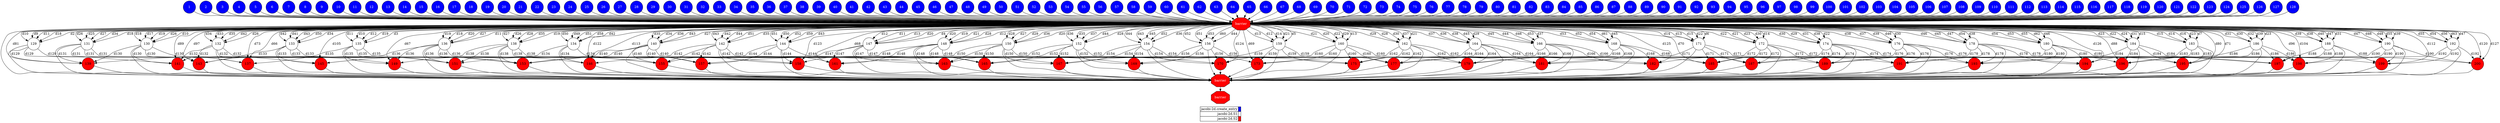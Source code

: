 digraph {
  rankdir=TB;
  labeljust="l";
  subgraph dependence_graph {
    ranksep=0.20;
    node[height=0.75];

1[shape=circle, style=filled fillcolor="#0000ff" fontcolor="#ffffff"];
2[shape=circle, style=filled fillcolor="#0000ff" fontcolor="#ffffff"];
3[shape=circle, style=filled fillcolor="#0000ff" fontcolor="#ffffff"];
4[shape=circle, style=filled fillcolor="#0000ff" fontcolor="#ffffff"];
5[shape=circle, style=filled fillcolor="#0000ff" fontcolor="#ffffff"];
6[shape=circle, style=filled fillcolor="#0000ff" fontcolor="#ffffff"];
7[shape=circle, style=filled fillcolor="#0000ff" fontcolor="#ffffff"];
8[shape=circle, style=filled fillcolor="#0000ff" fontcolor="#ffffff"];
9[shape=circle, style=filled fillcolor="#0000ff" fontcolor="#ffffff"];
10[shape=circle, style=filled fillcolor="#0000ff" fontcolor="#ffffff"];
11[shape=circle, style=filled fillcolor="#0000ff" fontcolor="#ffffff"];
12[shape=circle, style=filled fillcolor="#0000ff" fontcolor="#ffffff"];
13[shape=circle, style=filled fillcolor="#0000ff" fontcolor="#ffffff"];
14[shape=circle, style=filled fillcolor="#0000ff" fontcolor="#ffffff"];
15[shape=circle, style=filled fillcolor="#0000ff" fontcolor="#ffffff"];
16[shape=circle, style=filled fillcolor="#0000ff" fontcolor="#ffffff"];
17[shape=circle, style=filled fillcolor="#0000ff" fontcolor="#ffffff"];
18[shape=circle, style=filled fillcolor="#0000ff" fontcolor="#ffffff"];
19[shape=circle, style=filled fillcolor="#0000ff" fontcolor="#ffffff"];
20[shape=circle, style=filled fillcolor="#0000ff" fontcolor="#ffffff"];
21[shape=circle, style=filled fillcolor="#0000ff" fontcolor="#ffffff"];
22[shape=circle, style=filled fillcolor="#0000ff" fontcolor="#ffffff"];
23[shape=circle, style=filled fillcolor="#0000ff" fontcolor="#ffffff"];
24[shape=circle, style=filled fillcolor="#0000ff" fontcolor="#ffffff"];
25[shape=circle, style=filled fillcolor="#0000ff" fontcolor="#ffffff"];
26[shape=circle, style=filled fillcolor="#0000ff" fontcolor="#ffffff"];
27[shape=circle, style=filled fillcolor="#0000ff" fontcolor="#ffffff"];
28[shape=circle, style=filled fillcolor="#0000ff" fontcolor="#ffffff"];
29[shape=circle, style=filled fillcolor="#0000ff" fontcolor="#ffffff"];
30[shape=circle, style=filled fillcolor="#0000ff" fontcolor="#ffffff"];
31[shape=circle, style=filled fillcolor="#0000ff" fontcolor="#ffffff"];
32[shape=circle, style=filled fillcolor="#0000ff" fontcolor="#ffffff"];
33[shape=circle, style=filled fillcolor="#0000ff" fontcolor="#ffffff"];
34[shape=circle, style=filled fillcolor="#0000ff" fontcolor="#ffffff"];
35[shape=circle, style=filled fillcolor="#0000ff" fontcolor="#ffffff"];
36[shape=circle, style=filled fillcolor="#0000ff" fontcolor="#ffffff"];
37[shape=circle, style=filled fillcolor="#0000ff" fontcolor="#ffffff"];
38[shape=circle, style=filled fillcolor="#0000ff" fontcolor="#ffffff"];
39[shape=circle, style=filled fillcolor="#0000ff" fontcolor="#ffffff"];
40[shape=circle, style=filled fillcolor="#0000ff" fontcolor="#ffffff"];
41[shape=circle, style=filled fillcolor="#0000ff" fontcolor="#ffffff"];
42[shape=circle, style=filled fillcolor="#0000ff" fontcolor="#ffffff"];
43[shape=circle, style=filled fillcolor="#0000ff" fontcolor="#ffffff"];
44[shape=circle, style=filled fillcolor="#0000ff" fontcolor="#ffffff"];
45[shape=circle, style=filled fillcolor="#0000ff" fontcolor="#ffffff"];
46[shape=circle, style=filled fillcolor="#0000ff" fontcolor="#ffffff"];
47[shape=circle, style=filled fillcolor="#0000ff" fontcolor="#ffffff"];
48[shape=circle, style=filled fillcolor="#0000ff" fontcolor="#ffffff"];
49[shape=circle, style=filled fillcolor="#0000ff" fontcolor="#ffffff"];
50[shape=circle, style=filled fillcolor="#0000ff" fontcolor="#ffffff"];
51[shape=circle, style=filled fillcolor="#0000ff" fontcolor="#ffffff"];
52[shape=circle, style=filled fillcolor="#0000ff" fontcolor="#ffffff"];
53[shape=circle, style=filled fillcolor="#0000ff" fontcolor="#ffffff"];
54[shape=circle, style=filled fillcolor="#0000ff" fontcolor="#ffffff"];
55[shape=circle, style=filled fillcolor="#0000ff" fontcolor="#ffffff"];
56[shape=circle, style=filled fillcolor="#0000ff" fontcolor="#ffffff"];
57[shape=circle, style=filled fillcolor="#0000ff" fontcolor="#ffffff"];
58[shape=circle, style=filled fillcolor="#0000ff" fontcolor="#ffffff"];
59[shape=circle, style=filled fillcolor="#0000ff" fontcolor="#ffffff"];
60[shape=circle, style=filled fillcolor="#0000ff" fontcolor="#ffffff"];
61[shape=circle, style=filled fillcolor="#0000ff" fontcolor="#ffffff"];
62[shape=circle, style=filled fillcolor="#0000ff" fontcolor="#ffffff"];
63[shape=circle, style=filled fillcolor="#0000ff" fontcolor="#ffffff"];
64[shape=circle, style=filled fillcolor="#0000ff" fontcolor="#ffffff"];
65[shape=circle, style=filled fillcolor="#0000ff" fontcolor="#ffffff"];
66[shape=circle, style=filled fillcolor="#0000ff" fontcolor="#ffffff"];
67[shape=circle, style=filled fillcolor="#0000ff" fontcolor="#ffffff"];
68[shape=circle, style=filled fillcolor="#0000ff" fontcolor="#ffffff"];
69[shape=circle, style=filled fillcolor="#0000ff" fontcolor="#ffffff"];
70[shape=circle, style=filled fillcolor="#0000ff" fontcolor="#ffffff"];
71[shape=circle, style=filled fillcolor="#0000ff" fontcolor="#ffffff"];
72[shape=circle, style=filled fillcolor="#0000ff" fontcolor="#ffffff"];
73[shape=circle, style=filled fillcolor="#0000ff" fontcolor="#ffffff"];
74[shape=circle, style=filled fillcolor="#0000ff" fontcolor="#ffffff"];
75[shape=circle, style=filled fillcolor="#0000ff" fontcolor="#ffffff"];
76[shape=circle, style=filled fillcolor="#0000ff" fontcolor="#ffffff"];
77[shape=circle, style=filled fillcolor="#0000ff" fontcolor="#ffffff"];
78[shape=circle, style=filled fillcolor="#0000ff" fontcolor="#ffffff"];
79[shape=circle, style=filled fillcolor="#0000ff" fontcolor="#ffffff"];
80[shape=circle, style=filled fillcolor="#0000ff" fontcolor="#ffffff"];
81[shape=circle, style=filled fillcolor="#0000ff" fontcolor="#ffffff"];
82[shape=circle, style=filled fillcolor="#0000ff" fontcolor="#ffffff"];
83[shape=circle, style=filled fillcolor="#0000ff" fontcolor="#ffffff"];
84[shape=circle, style=filled fillcolor="#0000ff" fontcolor="#ffffff"];
85[shape=circle, style=filled fillcolor="#0000ff" fontcolor="#ffffff"];
86[shape=circle, style=filled fillcolor="#0000ff" fontcolor="#ffffff"];
87[shape=circle, style=filled fillcolor="#0000ff" fontcolor="#ffffff"];
88[shape=circle, style=filled fillcolor="#0000ff" fontcolor="#ffffff"];
89[shape=circle, style=filled fillcolor="#0000ff" fontcolor="#ffffff"];
90[shape=circle, style=filled fillcolor="#0000ff" fontcolor="#ffffff"];
91[shape=circle, style=filled fillcolor="#0000ff" fontcolor="#ffffff"];
92[shape=circle, style=filled fillcolor="#0000ff" fontcolor="#ffffff"];
93[shape=circle, style=filled fillcolor="#0000ff" fontcolor="#ffffff"];
94[shape=circle, style=filled fillcolor="#0000ff" fontcolor="#ffffff"];
95[shape=circle, style=filled fillcolor="#0000ff" fontcolor="#ffffff"];
96[shape=circle, style=filled fillcolor="#0000ff" fontcolor="#ffffff"];
97[shape=circle, style=filled fillcolor="#0000ff" fontcolor="#ffffff"];
98[shape=circle, style=filled fillcolor="#0000ff" fontcolor="#ffffff"];
99[shape=circle, style=filled fillcolor="#0000ff" fontcolor="#ffffff"];
100[shape=circle, style=filled fillcolor="#0000ff" fontcolor="#ffffff"];
101[shape=circle, style=filled fillcolor="#0000ff" fontcolor="#ffffff"];
102[shape=circle, style=filled fillcolor="#0000ff" fontcolor="#ffffff"];
103[shape=circle, style=filled fillcolor="#0000ff" fontcolor="#ffffff"];
104[shape=circle, style=filled fillcolor="#0000ff" fontcolor="#ffffff"];
105[shape=circle, style=filled fillcolor="#0000ff" fontcolor="#ffffff"];
106[shape=circle, style=filled fillcolor="#0000ff" fontcolor="#ffffff"];
107[shape=circle, style=filled fillcolor="#0000ff" fontcolor="#ffffff"];
108[shape=circle, style=filled fillcolor="#0000ff" fontcolor="#ffffff"];
109[shape=circle, style=filled fillcolor="#0000ff" fontcolor="#ffffff"];
110[shape=circle, style=filled fillcolor="#0000ff" fontcolor="#ffffff"];
111[shape=circle, style=filled fillcolor="#0000ff" fontcolor="#ffffff"];
112[shape=circle, style=filled fillcolor="#0000ff" fontcolor="#ffffff"];
113[shape=circle, style=filled fillcolor="#0000ff" fontcolor="#ffffff"];
114[shape=circle, style=filled fillcolor="#0000ff" fontcolor="#ffffff"];
115[shape=circle, style=filled fillcolor="#0000ff" fontcolor="#ffffff"];
116[shape=circle, style=filled fillcolor="#0000ff" fontcolor="#ffffff"];
117[shape=circle, style=filled fillcolor="#0000ff" fontcolor="#ffffff"];
118[shape=circle, style=filled fillcolor="#0000ff" fontcolor="#ffffff"];
119[shape=circle, style=filled fillcolor="#0000ff" fontcolor="#ffffff"];
120[shape=circle, style=filled fillcolor="#0000ff" fontcolor="#ffffff"];
121[shape=circle, style=filled fillcolor="#0000ff" fontcolor="#ffffff"];
122[shape=circle, style=filled fillcolor="#0000ff" fontcolor="#ffffff"];
123[shape=circle, style=filled fillcolor="#0000ff" fontcolor="#ffffff"];
124[shape=circle, style=filled fillcolor="#0000ff" fontcolor="#ffffff"];
125[shape=circle, style=filled fillcolor="#0000ff" fontcolor="#ffffff"];
126[shape=circle, style=filled fillcolor="#0000ff" fontcolor="#ffffff"];
127[shape=circle, style=filled fillcolor="#0000ff" fontcolor="#ffffff"];
128[shape=circle, style=filled fillcolor="#0000ff" fontcolor="#ffffff"];
Synchro1[label="barrier", shape=octagon, style=filled fillcolor="#ff0000" fontcolor="#FFFFFF"];
69 -> Synchro1;
104 -> Synchro1;
76 -> Synchro1;
9 -> Synchro1;
51 -> Synchro1;
77 -> Synchro1;
108 -> Synchro1;
40 -> Synchro1;
95 -> Synchro1;
5 -> Synchro1;
68 -> Synchro1;
26 -> Synchro1;
84 -> Synchro1;
113 -> Synchro1;
81 -> Synchro1;
55 -> Synchro1;
2 -> Synchro1;
50 -> Synchro1;
49 -> Synchro1;
102 -> Synchro1;
115 -> Synchro1;
22 -> Synchro1;
99 -> Synchro1;
128 -> Synchro1;
64 -> Synchro1;
70 -> Synchro1;
35 -> Synchro1;
4 -> Synchro1;
27 -> Synchro1;
112 -> Synchro1;
82 -> Synchro1;
14 -> Synchro1;
46 -> Synchro1;
79 -> Synchro1;
39 -> Synchro1;
100 -> Synchro1;
119 -> Synchro1;
72 -> Synchro1;
93 -> Synchro1;
54 -> Synchro1;
103 -> Synchro1;
21 -> Synchro1;
56 -> Synchro1;
92 -> Synchro1;
36 -> Synchro1;
7 -> Synchro1;
25 -> Synchro1;
90 -> Synchro1;
120 -> Synchro1;
31 -> Synchro1;
38 -> Synchro1;
59 -> Synchro1;
78 -> Synchro1;
17 -> Synchro1;
121 -> Synchro1;
71 -> Synchro1;
3 -> Synchro1;
23 -> Synchro1;
12 -> Synchro1;
1 -> Synchro1;
6 -> Synchro1;
61 -> Synchro1;
125 -> Synchro1;
48 -> Synchro1;
86 -> Synchro1;
16 -> Synchro1;
45 -> Synchro1;
37 -> Synchro1;
28 -> Synchro1;
111 -> Synchro1;
57 -> Synchro1;
11 -> Synchro1;
118 -> Synchro1;
60 -> Synchro1;
20 -> Synchro1;
98 -> Synchro1;
123 -> Synchro1;
42 -> Synchro1;
105 -> Synchro1;
62 -> Synchro1;
124 -> Synchro1;
58 -> Synchro1;
44 -> Synchro1;
19 -> Synchro1;
33 -> Synchro1;
43 -> Synchro1;
107 -> Synchro1;
126 -> Synchro1;
63 -> Synchro1;
30 -> Synchro1;
75 -> Synchro1;
97 -> Synchro1;
13 -> Synchro1;
41 -> Synchro1;
66 -> Synchro1;
85 -> Synchro1;
73 -> Synchro1;
106 -> Synchro1;
89 -> Synchro1;
18 -> Synchro1;
15 -> Synchro1;
29 -> Synchro1;
80 -> Synchro1;
91 -> Synchro1;
24 -> Synchro1;
47 -> Synchro1;
32 -> Synchro1;
116 -> Synchro1;
34 -> Synchro1;
88 -> Synchro1;
67 -> Synchro1;
109 -> Synchro1;
87 -> Synchro1;
117 -> Synchro1;
122 -> Synchro1;
127 -> Synchro1;
83 -> Synchro1;
101 -> Synchro1;
96 -> Synchro1;
53 -> Synchro1;
52 -> Synchro1;
10 -> Synchro1;
110 -> Synchro1;
74 -> Synchro1;
65 -> Synchro1;
114 -> Synchro1;
94 -> Synchro1;
8 -> Synchro1;
129[shape=circle, style=filled fillcolor="#ffffff" fontcolor="#000000"];
Synchro1 -> 129[ label="d10" ];
Synchro1 -> 129[ label="d9" ];
Synchro1 -> 129[ label="d11" ];
Synchro1 -> 129[ label="d18" ];
Synchro1 -> 129[ label="d2" ];
130[shape=circle, style=filled fillcolor="#ffffff" fontcolor="#000000"];
Synchro1 -> 130[ label="d18" ];
Synchro1 -> 130[ label="d17" ];
Synchro1 -> 130[ label="d19" ];
Synchro1 -> 130[ label="d26" ];
Synchro1 -> 130[ label="d10" ];
131[shape=circle, style=filled fillcolor="#ffffff" fontcolor="#000000"];
Synchro1 -> 131[ label="d26" ];
Synchro1 -> 131[ label="d25" ];
Synchro1 -> 131[ label="d27" ];
Synchro1 -> 131[ label="d34" ];
Synchro1 -> 131[ label="d18" ];
132[shape=circle, style=filled fillcolor="#ffffff" fontcolor="#000000"];
Synchro1 -> 132[ label="d34" ];
Synchro1 -> 132[ label="d33" ];
Synchro1 -> 132[ label="d35" ];
Synchro1 -> 132[ label="d42" ];
Synchro1 -> 132[ label="d26" ];
133[shape=circle, style=filled fillcolor="#ffffff" fontcolor="#000000"];
Synchro1 -> 133[ label="d42" ];
Synchro1 -> 133[ label="d41" ];
Synchro1 -> 133[ label="d43" ];
Synchro1 -> 133[ label="d50" ];
Synchro1 -> 133[ label="d34" ];
134[shape=circle, style=filled fillcolor="#ffffff" fontcolor="#000000"];
Synchro1 -> 134[ label="d50" ];
Synchro1 -> 134[ label="d49" ];
Synchro1 -> 134[ label="d51" ];
Synchro1 -> 134[ label="d58" ];
Synchro1 -> 134[ label="d42" ];
135[shape=circle, style=filled fillcolor="#ffffff" fontcolor="#000000"];
Synchro1 -> 135[ label="d11" ];
Synchro1 -> 135[ label="d10" ];
Synchro1 -> 135[ label="d12" ];
Synchro1 -> 135[ label="d19" ];
Synchro1 -> 135[ label="d3" ];
136[shape=circle, style=filled fillcolor="#ffffff" fontcolor="#000000"];
Synchro1 -> 136[ label="d19" ];
Synchro1 -> 136[ label="d18" ];
Synchro1 -> 136[ label="d20" ];
Synchro1 -> 136[ label="d27" ];
Synchro1 -> 136[ label="d11" ];
137[shape=circle, style=filled fillcolor="#ff0000" fontcolor="#000000"];
129 -> 137[ label="d129" ];
Synchro1 -> 137[ label="d73" ];
135 -> 137[ label="d135" ];
130 -> 137[ label="d130" ];
Synchro1 -> 137[ label="d66" ];
138[shape=circle, style=filled fillcolor="#ffffff" fontcolor="#000000"];
Synchro1 -> 138[ label="d27" ];
Synchro1 -> 138[ label="d26" ];
Synchro1 -> 138[ label="d28" ];
Synchro1 -> 138[ label="d35" ];
Synchro1 -> 138[ label="d19" ];
139[shape=circle, style=filled fillcolor="#ff0000" fontcolor="#000000"];
130 -> 139[ label="d130" ];
Synchro1 -> 139[ label="d81" ];
136 -> 139[ label="d136" ];
131 -> 139[ label="d131" ];
129 -> 139[ label="d129" ];
140[shape=circle, style=filled fillcolor="#ffffff" fontcolor="#000000"];
Synchro1 -> 140[ label="d35" ];
Synchro1 -> 140[ label="d34" ];
Synchro1 -> 140[ label="d36" ];
Synchro1 -> 140[ label="d43" ];
Synchro1 -> 140[ label="d27" ];
141[shape=circle, style=filled fillcolor="#ff0000" fontcolor="#000000"];
131 -> 141[ label="d131" ];
Synchro1 -> 141[ label="d89" ];
138 -> 141[ label="d138" ];
132 -> 141[ label="d132" ];
130 -> 141[ label="d130" ];
142[shape=circle, style=filled fillcolor="#ffffff" fontcolor="#000000"];
Synchro1 -> 142[ label="d43" ];
Synchro1 -> 142[ label="d42" ];
Synchro1 -> 142[ label="d44" ];
Synchro1 -> 142[ label="d51" ];
Synchro1 -> 142[ label="d35" ];
143[shape=circle, style=filled fillcolor="#ff0000" fontcolor="#000000"];
132 -> 143[ label="d132" ];
Synchro1 -> 143[ label="d97" ];
140 -> 143[ label="d140" ];
133 -> 143[ label="d133" ];
131 -> 143[ label="d131" ];
144[shape=circle, style=filled fillcolor="#ffffff" fontcolor="#000000"];
Synchro1 -> 144[ label="d51" ];
Synchro1 -> 144[ label="d50" ];
Synchro1 -> 144[ label="d52" ];
Synchro1 -> 144[ label="d59" ];
Synchro1 -> 144[ label="d43" ];
145[shape=circle, style=filled fillcolor="#ff0000" fontcolor="#000000"];
133 -> 145[ label="d133" ];
Synchro1 -> 145[ label="d105" ];
142 -> 145[ label="d142" ];
134 -> 145[ label="d134" ];
132 -> 145[ label="d132" ];
146[shape=circle, style=filled fillcolor="#ff0000" fontcolor="#000000"];
134 -> 146[ label="d134" ];
Synchro1 -> 146[ label="d113" ];
144 -> 146[ label="d144" ];
Synchro1 -> 146[ label="d122" ];
133 -> 146[ label="d133" ];
147[shape=circle, style=filled fillcolor="#ffffff" fontcolor="#000000"];
Synchro1 -> 147[ label="d12" ];
Synchro1 -> 147[ label="d11" ];
Synchro1 -> 147[ label="d13" ];
Synchro1 -> 147[ label="d20" ];
Synchro1 -> 147[ label="d4" ];
148[shape=circle, style=filled fillcolor="#ffffff" fontcolor="#000000"];
Synchro1 -> 148[ label="d20" ];
Synchro1 -> 148[ label="d19" ];
Synchro1 -> 148[ label="d21" ];
Synchro1 -> 148[ label="d28" ];
Synchro1 -> 148[ label="d12" ];
149[shape=circle, style=filled fillcolor="#ff0000" fontcolor="#000000"];
135 -> 149[ label="d135" ];
129 -> 149[ label="d129" ];
147 -> 149[ label="d147" ];
136 -> 149[ label="d136" ];
Synchro1 -> 149[ label="d67" ];
150[shape=circle, style=filled fillcolor="#ffffff" fontcolor="#000000"];
Synchro1 -> 150[ label="d28" ];
Synchro1 -> 150[ label="d27" ];
Synchro1 -> 150[ label="d29" ];
Synchro1 -> 150[ label="d36" ];
Synchro1 -> 150[ label="d20" ];
151[shape=circle, style=filled fillcolor="#ff0000" fontcolor="#000000"];
136 -> 151[ label="d136" ];
130 -> 151[ label="d130" ];
148 -> 151[ label="d148" ];
138 -> 151[ label="d138" ];
135 -> 151[ label="d135" ];
152[shape=circle, style=filled fillcolor="#ffffff" fontcolor="#000000"];
Synchro1 -> 152[ label="d36" ];
Synchro1 -> 152[ label="d35" ];
Synchro1 -> 152[ label="d37" ];
Synchro1 -> 152[ label="d44" ];
Synchro1 -> 152[ label="d28" ];
153[shape=circle, style=filled fillcolor="#ff0000" fontcolor="#000000"];
138 -> 153[ label="d138" ];
131 -> 153[ label="d131" ];
150 -> 153[ label="d150" ];
140 -> 153[ label="d140" ];
136 -> 153[ label="d136" ];
154[shape=circle, style=filled fillcolor="#ffffff" fontcolor="#000000"];
Synchro1 -> 154[ label="d44" ];
Synchro1 -> 154[ label="d43" ];
Synchro1 -> 154[ label="d45" ];
Synchro1 -> 154[ label="d52" ];
Synchro1 -> 154[ label="d36" ];
155[shape=circle, style=filled fillcolor="#ff0000" fontcolor="#000000"];
140 -> 155[ label="d140" ];
132 -> 155[ label="d132" ];
152 -> 155[ label="d152" ];
142 -> 155[ label="d142" ];
138 -> 155[ label="d138" ];
156[shape=circle, style=filled fillcolor="#ffffff" fontcolor="#000000"];
Synchro1 -> 156[ label="d52" ];
Synchro1 -> 156[ label="d51" ];
Synchro1 -> 156[ label="d53" ];
Synchro1 -> 156[ label="d60" ];
Synchro1 -> 156[ label="d44" ];
157[shape=circle, style=filled fillcolor="#ff0000" fontcolor="#000000"];
142 -> 157[ label="d142" ];
133 -> 157[ label="d133" ];
154 -> 157[ label="d154" ];
144 -> 157[ label="d144" ];
140 -> 157[ label="d140" ];
158[shape=circle, style=filled fillcolor="#ff0000" fontcolor="#000000"];
144 -> 158[ label="d144" ];
134 -> 158[ label="d134" ];
156 -> 158[ label="d156" ];
Synchro1 -> 158[ label="d123" ];
142 -> 158[ label="d142" ];
159[shape=circle, style=filled fillcolor="#ffffff" fontcolor="#000000"];
Synchro1 -> 159[ label="d13" ];
Synchro1 -> 159[ label="d12" ];
Synchro1 -> 159[ label="d14" ];
Synchro1 -> 159[ label="d21" ];
Synchro1 -> 159[ label="d5" ];
160[shape=circle, style=filled fillcolor="#ffffff" fontcolor="#000000"];
Synchro1 -> 160[ label="d21" ];
Synchro1 -> 160[ label="d20" ];
Synchro1 -> 160[ label="d22" ];
Synchro1 -> 160[ label="d29" ];
Synchro1 -> 160[ label="d13" ];
161[shape=circle, style=filled fillcolor="#ff0000" fontcolor="#000000"];
147 -> 161[ label="d147" ];
135 -> 161[ label="d135" ];
159 -> 161[ label="d159" ];
148 -> 161[ label="d148" ];
Synchro1 -> 161[ label="d68" ];
162[shape=circle, style=filled fillcolor="#ffffff" fontcolor="#000000"];
Synchro1 -> 162[ label="d29" ];
Synchro1 -> 162[ label="d28" ];
Synchro1 -> 162[ label="d30" ];
Synchro1 -> 162[ label="d37" ];
Synchro1 -> 162[ label="d21" ];
163[shape=circle, style=filled fillcolor="#ff0000" fontcolor="#000000"];
148 -> 163[ label="d148" ];
136 -> 163[ label="d136" ];
160 -> 163[ label="d160" ];
150 -> 163[ label="d150" ];
147 -> 163[ label="d147" ];
164[shape=circle, style=filled fillcolor="#ffffff" fontcolor="#000000"];
Synchro1 -> 164[ label="d37" ];
Synchro1 -> 164[ label="d36" ];
Synchro1 -> 164[ label="d38" ];
Synchro1 -> 164[ label="d45" ];
Synchro1 -> 164[ label="d29" ];
165[shape=circle, style=filled fillcolor="#ff0000" fontcolor="#000000"];
150 -> 165[ label="d150" ];
138 -> 165[ label="d138" ];
162 -> 165[ label="d162" ];
152 -> 165[ label="d152" ];
148 -> 165[ label="d148" ];
166[shape=circle, style=filled fillcolor="#ffffff" fontcolor="#000000"];
Synchro1 -> 166[ label="d45" ];
Synchro1 -> 166[ label="d44" ];
Synchro1 -> 166[ label="d46" ];
Synchro1 -> 166[ label="d53" ];
Synchro1 -> 166[ label="d37" ];
167[shape=circle, style=filled fillcolor="#ff0000" fontcolor="#000000"];
152 -> 167[ label="d152" ];
140 -> 167[ label="d140" ];
164 -> 167[ label="d164" ];
154 -> 167[ label="d154" ];
150 -> 167[ label="d150" ];
168[shape=circle, style=filled fillcolor="#ffffff" fontcolor="#000000"];
Synchro1 -> 168[ label="d53" ];
Synchro1 -> 168[ label="d52" ];
Synchro1 -> 168[ label="d54" ];
Synchro1 -> 168[ label="d61" ];
Synchro1 -> 168[ label="d45" ];
169[shape=circle, style=filled fillcolor="#ff0000" fontcolor="#000000"];
154 -> 169[ label="d154" ];
142 -> 169[ label="d142" ];
166 -> 169[ label="d166" ];
156 -> 169[ label="d156" ];
152 -> 169[ label="d152" ];
170[shape=circle, style=filled fillcolor="#ff0000" fontcolor="#000000"];
156 -> 170[ label="d156" ];
144 -> 170[ label="d144" ];
168 -> 170[ label="d168" ];
Synchro1 -> 170[ label="d124" ];
154 -> 170[ label="d154" ];
171[shape=circle, style=filled fillcolor="#ffffff" fontcolor="#000000"];
Synchro1 -> 171[ label="d14" ];
Synchro1 -> 171[ label="d13" ];
Synchro1 -> 171[ label="d15" ];
Synchro1 -> 171[ label="d22" ];
Synchro1 -> 171[ label="d6" ];
172[shape=circle, style=filled fillcolor="#ffffff" fontcolor="#000000"];
Synchro1 -> 172[ label="d22" ];
Synchro1 -> 172[ label="d21" ];
Synchro1 -> 172[ label="d23" ];
Synchro1 -> 172[ label="d30" ];
Synchro1 -> 172[ label="d14" ];
173[shape=circle, style=filled fillcolor="#ff0000" fontcolor="#000000"];
159 -> 173[ label="d159" ];
147 -> 173[ label="d147" ];
171 -> 173[ label="d171" ];
160 -> 173[ label="d160" ];
Synchro1 -> 173[ label="d69" ];
174[shape=circle, style=filled fillcolor="#ffffff" fontcolor="#000000"];
Synchro1 -> 174[ label="d30" ];
Synchro1 -> 174[ label="d29" ];
Synchro1 -> 174[ label="d31" ];
Synchro1 -> 174[ label="d38" ];
Synchro1 -> 174[ label="d22" ];
175[shape=circle, style=filled fillcolor="#ff0000" fontcolor="#000000"];
160 -> 175[ label="d160" ];
148 -> 175[ label="d148" ];
172 -> 175[ label="d172" ];
162 -> 175[ label="d162" ];
159 -> 175[ label="d159" ];
176[shape=circle, style=filled fillcolor="#ffffff" fontcolor="#000000"];
Synchro1 -> 176[ label="d38" ];
Synchro1 -> 176[ label="d37" ];
Synchro1 -> 176[ label="d39" ];
Synchro1 -> 176[ label="d46" ];
Synchro1 -> 176[ label="d30" ];
177[shape=circle, style=filled fillcolor="#ff0000" fontcolor="#000000"];
162 -> 177[ label="d162" ];
150 -> 177[ label="d150" ];
174 -> 177[ label="d174" ];
164 -> 177[ label="d164" ];
160 -> 177[ label="d160" ];
178[shape=circle, style=filled fillcolor="#ffffff" fontcolor="#000000"];
Synchro1 -> 178[ label="d46" ];
Synchro1 -> 178[ label="d45" ];
Synchro1 -> 178[ label="d47" ];
Synchro1 -> 178[ label="d54" ];
Synchro1 -> 178[ label="d38" ];
179[shape=circle, style=filled fillcolor="#ff0000" fontcolor="#000000"];
164 -> 179[ label="d164" ];
152 -> 179[ label="d152" ];
176 -> 179[ label="d176" ];
166 -> 179[ label="d166" ];
162 -> 179[ label="d162" ];
180[shape=circle, style=filled fillcolor="#ffffff" fontcolor="#000000"];
Synchro1 -> 180[ label="d54" ];
Synchro1 -> 180[ label="d53" ];
Synchro1 -> 180[ label="d55" ];
Synchro1 -> 180[ label="d62" ];
Synchro1 -> 180[ label="d46" ];
181[shape=circle, style=filled fillcolor="#ff0000" fontcolor="#000000"];
166 -> 181[ label="d166" ];
154 -> 181[ label="d154" ];
178 -> 181[ label="d178" ];
168 -> 181[ label="d168" ];
164 -> 181[ label="d164" ];
182[shape=circle, style=filled fillcolor="#ff0000" fontcolor="#000000"];
168 -> 182[ label="d168" ];
156 -> 182[ label="d156" ];
180 -> 182[ label="d180" ];
Synchro1 -> 182[ label="d125" ];
166 -> 182[ label="d166" ];
183[shape=circle, style=filled fillcolor="#ffffff" fontcolor="#000000"];
Synchro1 -> 183[ label="d15" ];
Synchro1 -> 183[ label="d14" ];
Synchro1 -> 183[ label="d16" ];
Synchro1 -> 183[ label="d23" ];
Synchro1 -> 183[ label="d7" ];
184[shape=circle, style=filled fillcolor="#ffffff" fontcolor="#000000"];
Synchro1 -> 184[ label="d23" ];
Synchro1 -> 184[ label="d22" ];
Synchro1 -> 184[ label="d24" ];
Synchro1 -> 184[ label="d31" ];
Synchro1 -> 184[ label="d15" ];
185[shape=circle, style=filled fillcolor="#ff0000" fontcolor="#000000"];
171 -> 185[ label="d171" ];
159 -> 185[ label="d159" ];
183 -> 185[ label="d183" ];
172 -> 185[ label="d172" ];
Synchro1 -> 185[ label="d70" ];
186[shape=circle, style=filled fillcolor="#ffffff" fontcolor="#000000"];
Synchro1 -> 186[ label="d31" ];
Synchro1 -> 186[ label="d30" ];
Synchro1 -> 186[ label="d32" ];
Synchro1 -> 186[ label="d39" ];
Synchro1 -> 186[ label="d23" ];
187[shape=circle, style=filled fillcolor="#ff0000" fontcolor="#000000"];
172 -> 187[ label="d172" ];
160 -> 187[ label="d160" ];
184 -> 187[ label="d184" ];
174 -> 187[ label="d174" ];
171 -> 187[ label="d171" ];
188[shape=circle, style=filled fillcolor="#ffffff" fontcolor="#000000"];
Synchro1 -> 188[ label="d39" ];
Synchro1 -> 188[ label="d38" ];
Synchro1 -> 188[ label="d40" ];
Synchro1 -> 188[ label="d47" ];
Synchro1 -> 188[ label="d31" ];
189[shape=circle, style=filled fillcolor="#ff0000" fontcolor="#000000"];
174 -> 189[ label="d174" ];
162 -> 189[ label="d162" ];
186 -> 189[ label="d186" ];
176 -> 189[ label="d176" ];
172 -> 189[ label="d172" ];
190[shape=circle, style=filled fillcolor="#ffffff" fontcolor="#000000"];
Synchro1 -> 190[ label="d47" ];
Synchro1 -> 190[ label="d46" ];
Synchro1 -> 190[ label="d48" ];
Synchro1 -> 190[ label="d55" ];
Synchro1 -> 190[ label="d39" ];
191[shape=circle, style=filled fillcolor="#ff0000" fontcolor="#000000"];
176 -> 191[ label="d176" ];
164 -> 191[ label="d164" ];
188 -> 191[ label="d188" ];
178 -> 191[ label="d178" ];
174 -> 191[ label="d174" ];
192[shape=circle, style=filled fillcolor="#ffffff" fontcolor="#000000"];
Synchro1 -> 192[ label="d55" ];
Synchro1 -> 192[ label="d54" ];
Synchro1 -> 192[ label="d56" ];
Synchro1 -> 192[ label="d63" ];
Synchro1 -> 192[ label="d47" ];
193[shape=circle, style=filled fillcolor="#ff0000" fontcolor="#000000"];
178 -> 193[ label="d178" ];
166 -> 193[ label="d166" ];
190 -> 193[ label="d190" ];
180 -> 193[ label="d180" ];
176 -> 193[ label="d176" ];
194[shape=circle, style=filled fillcolor="#ff0000" fontcolor="#000000"];
180 -> 194[ label="d180" ];
168 -> 194[ label="d168" ];
192 -> 194[ label="d192" ];
Synchro1 -> 194[ label="d126" ];
178 -> 194[ label="d178" ];
195[shape=circle, style=filled fillcolor="#ff0000" fontcolor="#000000"];
183 -> 195[ label="d183" ];
171 -> 195[ label="d171" ];
Synchro1 -> 195[ label="d80" ];
184 -> 195[ label="d184" ];
Synchro1 -> 195[ label="d71" ];
196[shape=circle, style=filled fillcolor="#ff0000" fontcolor="#000000"];
184 -> 196[ label="d184" ];
172 -> 196[ label="d172" ];
Synchro1 -> 196[ label="d88" ];
186 -> 196[ label="d186" ];
183 -> 196[ label="d183" ];
197[shape=circle, style=filled fillcolor="#ff0000" fontcolor="#000000"];
186 -> 197[ label="d186" ];
174 -> 197[ label="d174" ];
Synchro1 -> 197[ label="d96" ];
188 -> 197[ label="d188" ];
184 -> 197[ label="d184" ];
198[shape=circle, style=filled fillcolor="#ff0000" fontcolor="#000000"];
188 -> 198[ label="d188" ];
176 -> 198[ label="d176" ];
Synchro1 -> 198[ label="d104" ];
190 -> 198[ label="d190" ];
186 -> 198[ label="d186" ];
199[shape=circle, style=filled fillcolor="#ff0000" fontcolor="#000000"];
190 -> 199[ label="d190" ];
178 -> 199[ label="d178" ];
Synchro1 -> 199[ label="d112" ];
192 -> 199[ label="d192" ];
188 -> 199[ label="d188" ];
200[shape=circle, style=filled fillcolor="#ff0000" fontcolor="#000000"];
192 -> 200[ label="d192" ];
180 -> 200[ label="d180" ];
Synchro1 -> 200[ label="d120" ];
Synchro1 -> 200[ label="d127" ];
190 -> 200[ label="d190" ];
Synchro2[label="barrier", shape=octagon, style=filled fillcolor="#ff0000" fontcolor="#FFFFFF"];
Synchro1 -> Synchro2;
142 -> Synchro2;
164 -> Synchro2;
158 -> Synchro2;
153 -> Synchro2;
168 -> Synchro2;
189 -> Synchro2;
190 -> Synchro2;
145 -> Synchro2;
179 -> Synchro2;
167 -> Synchro2;
148 -> Synchro2;
132 -> Synchro2;
172 -> Synchro2;
165 -> Synchro2;
141 -> Synchro2;
188 -> Synchro2;
184 -> Synchro2;
186 -> Synchro2;
180 -> Synchro2;
160 -> Synchro2;
176 -> Synchro2;
170 -> Synchro2;
171 -> Synchro2;
198 -> Synchro2;
130 -> Synchro2;
146 -> Synchro2;
140 -> Synchro2;
173 -> Synchro2;
193 -> Synchro2;
133 -> Synchro2;
131 -> Synchro2;
135 -> Synchro2;
194 -> Synchro2;
163 -> Synchro2;
187 -> Synchro2;
199 -> Synchro2;
129 -> Synchro2;
183 -> Synchro2;
200 -> Synchro2;
178 -> Synchro2;
166 -> Synchro2;
137 -> Synchro2;
181 -> Synchro2;
134 -> Synchro2;
139 -> Synchro2;
174 -> Synchro2;
136 -> Synchro2;
182 -> Synchro2;
169 -> Synchro2;
144 -> Synchro2;
154 -> Synchro2;
177 -> Synchro2;
151 -> Synchro2;
192 -> Synchro2;
195 -> Synchro2;
150 -> Synchro2;
162 -> Synchro2;
161 -> Synchro2;
152 -> Synchro2;
157 -> Synchro2;
175 -> Synchro2;
197 -> Synchro2;
147 -> Synchro2;
155 -> Synchro2;
156 -> Synchro2;
191 -> Synchro2;
149 -> Synchro2;
196 -> Synchro2;
159 -> Synchro2;
138 -> Synchro2;
185 -> Synchro2;
143 -> Synchro2;
Synchro3[label="barrier", shape=octagon, style=filled fillcolor="#ff0000" fontcolor="#FFFFFF"];
Synchro2 -> Synchro3;  }
  subgraph legend {
    rank=sink;
    node [shape=plaintext, height=0.75];
    ranksep=0.20;
    label = "Legend";
    key [label=<
      <table border="0" cellpadding="2" cellspacing="0" cellborder="1">
<tr>
<td align="right">jacobi-2d.create_entry</td>
<td bgcolor="#0000ff">&nbsp;</td>
</tr>
<tr>
<td align="right">jacobi-2d.S1</td>
<td bgcolor="#ffffff">&nbsp;</td>
</tr>
<tr>
<td align="right">jacobi-2d.S2</td>
<td bgcolor="#ff0000">&nbsp;</td>
</tr>
      </table>
    >]
  }
}
